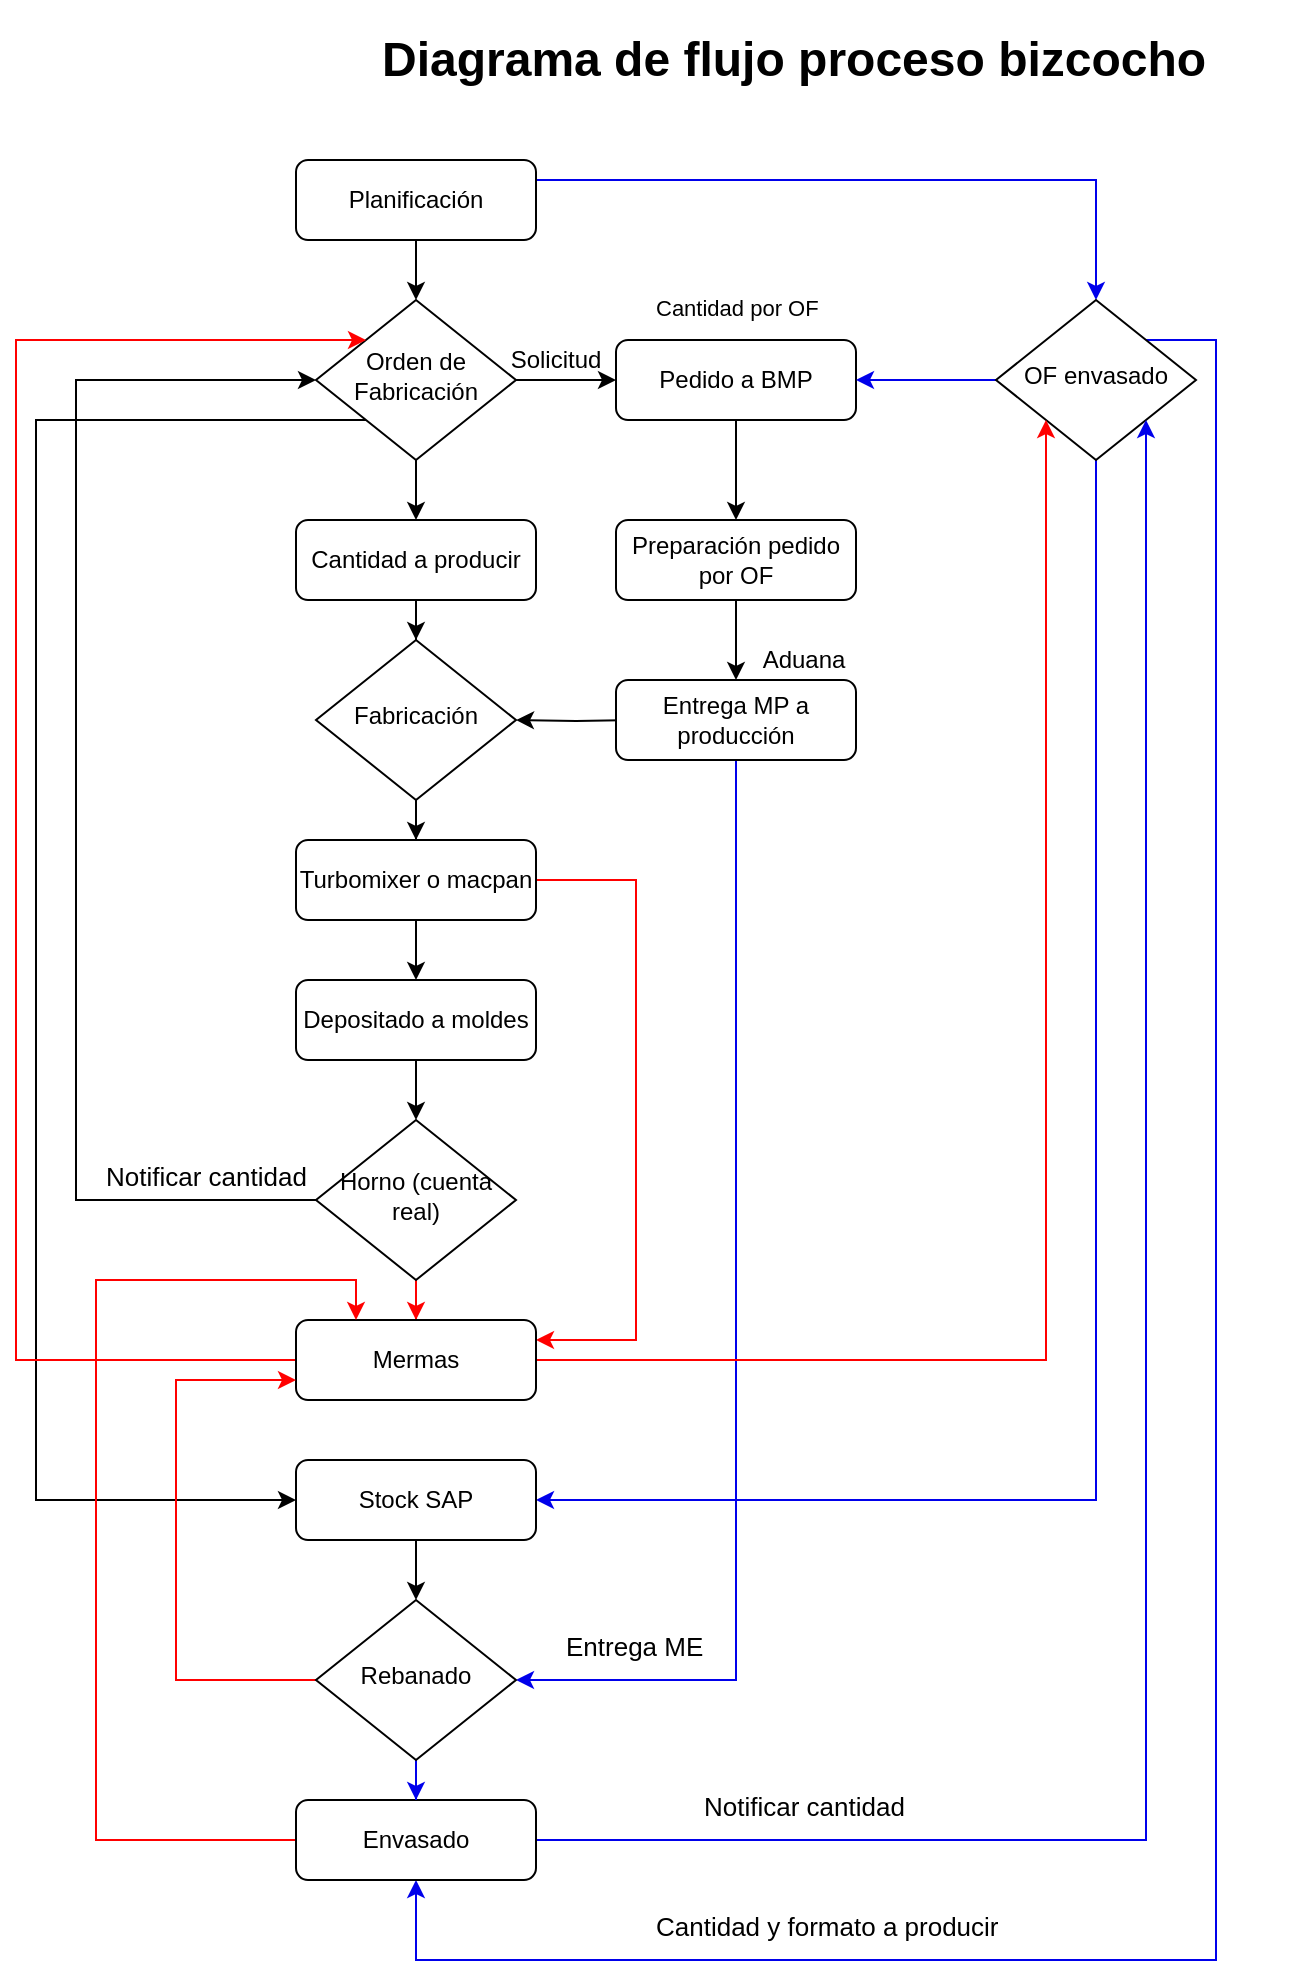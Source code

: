 <mxfile version="14.8.4" type="github">
  <diagram id="C5RBs43oDa-KdzZeNtuy" name="Page-1">
    <mxGraphModel dx="946" dy="645" grid="1" gridSize="10" guides="1" tooltips="1" connect="1" arrows="1" fold="1" page="1" pageScale="1" pageWidth="827" pageHeight="1169" math="0" shadow="0">
      <root>
        <mxCell id="WIyWlLk6GJQsqaUBKTNV-0" />
        <mxCell id="WIyWlLk6GJQsqaUBKTNV-1" parent="WIyWlLk6GJQsqaUBKTNV-0" />
        <mxCell id="bePu78S5L0XEfbbnUcpo-14" value="" style="edgeStyle=orthogonalEdgeStyle;rounded=0;orthogonalLoop=1;jettySize=auto;html=1;" edge="1" parent="WIyWlLk6GJQsqaUBKTNV-1" source="WIyWlLk6GJQsqaUBKTNV-3" target="WIyWlLk6GJQsqaUBKTNV-6">
          <mxGeometry relative="1" as="geometry" />
        </mxCell>
        <mxCell id="bePu78S5L0XEfbbnUcpo-41" value="" style="edgeStyle=orthogonalEdgeStyle;rounded=0;orthogonalLoop=1;jettySize=auto;html=1;entryX=0.5;entryY=0;entryDx=0;entryDy=0;strokeColor=#0000eb;" edge="1" parent="WIyWlLk6GJQsqaUBKTNV-1" source="WIyWlLk6GJQsqaUBKTNV-3" target="bePu78S5L0XEfbbnUcpo-40">
          <mxGeometry relative="1" as="geometry">
            <mxPoint x="550" y="130" as="targetPoint" />
            <Array as="points">
              <mxPoint x="560" y="110" />
            </Array>
          </mxGeometry>
        </mxCell>
        <mxCell id="WIyWlLk6GJQsqaUBKTNV-3" value="Planificación" style="rounded=1;whiteSpace=wrap;html=1;fontSize=12;glass=0;strokeWidth=1;shadow=0;" parent="WIyWlLk6GJQsqaUBKTNV-1" vertex="1">
          <mxGeometry x="160" y="100" width="120" height="40" as="geometry" />
        </mxCell>
        <mxCell id="bePu78S5L0XEfbbnUcpo-2" value="" style="edgeStyle=orthogonalEdgeStyle;rounded=0;orthogonalLoop=1;jettySize=auto;html=1;" edge="1" parent="WIyWlLk6GJQsqaUBKTNV-1" source="WIyWlLk6GJQsqaUBKTNV-6" target="WIyWlLk6GJQsqaUBKTNV-12">
          <mxGeometry relative="1" as="geometry" />
        </mxCell>
        <object label="" id="bePu78S5L0XEfbbnUcpo-13">
          <mxCell style="edgeStyle=orthogonalEdgeStyle;rounded=0;orthogonalLoop=1;jettySize=auto;html=1;" edge="1" parent="WIyWlLk6GJQsqaUBKTNV-1" source="WIyWlLk6GJQsqaUBKTNV-6">
            <mxGeometry relative="1" as="geometry">
              <mxPoint x="320" y="210" as="targetPoint" />
            </mxGeometry>
          </mxCell>
        </object>
        <mxCell id="bePu78S5L0XEfbbnUcpo-64" style="edgeStyle=orthogonalEdgeStyle;rounded=0;orthogonalLoop=1;jettySize=auto;html=1;exitX=0;exitY=1;exitDx=0;exitDy=0;entryX=0;entryY=0.5;entryDx=0;entryDy=0;" edge="1" parent="WIyWlLk6GJQsqaUBKTNV-1" source="WIyWlLk6GJQsqaUBKTNV-6" target="bePu78S5L0XEfbbnUcpo-48">
          <mxGeometry relative="1" as="geometry">
            <Array as="points">
              <mxPoint x="30" y="230" />
              <mxPoint x="30" y="770" />
            </Array>
          </mxGeometry>
        </mxCell>
        <mxCell id="WIyWlLk6GJQsqaUBKTNV-6" value="Orden de Fabricación" style="rhombus;whiteSpace=wrap;html=1;shadow=0;fontFamily=Helvetica;fontSize=12;align=center;strokeWidth=1;spacing=6;spacingTop=-4;" parent="WIyWlLk6GJQsqaUBKTNV-1" vertex="1">
          <mxGeometry x="170" y="170" width="100" height="80" as="geometry" />
        </mxCell>
        <mxCell id="bePu78S5L0XEfbbnUcpo-8" value="" style="edgeStyle=orthogonalEdgeStyle;rounded=0;orthogonalLoop=1;jettySize=auto;html=1;" edge="1" parent="WIyWlLk6GJQsqaUBKTNV-1" source="WIyWlLk6GJQsqaUBKTNV-12" target="bePu78S5L0XEfbbnUcpo-1">
          <mxGeometry relative="1" as="geometry" />
        </mxCell>
        <mxCell id="WIyWlLk6GJQsqaUBKTNV-12" value="Cantidad a producir" style="rounded=1;whiteSpace=wrap;html=1;fontSize=12;glass=0;strokeWidth=1;shadow=0;" parent="WIyWlLk6GJQsqaUBKTNV-1" vertex="1">
          <mxGeometry x="160" y="280" width="120" height="40" as="geometry" />
        </mxCell>
        <mxCell id="bePu78S5L0XEfbbnUcpo-9" value="" style="edgeStyle=orthogonalEdgeStyle;rounded=0;orthogonalLoop=1;jettySize=auto;html=1;" edge="1" parent="WIyWlLk6GJQsqaUBKTNV-1" source="bePu78S5L0XEfbbnUcpo-1" target="bePu78S5L0XEfbbnUcpo-4">
          <mxGeometry relative="1" as="geometry" />
        </mxCell>
        <mxCell id="bePu78S5L0XEfbbnUcpo-1" value="Fabricación" style="rhombus;whiteSpace=wrap;html=1;shadow=0;fontFamily=Helvetica;fontSize=12;align=center;strokeWidth=1;spacing=6;spacingTop=-4;" vertex="1" parent="WIyWlLk6GJQsqaUBKTNV-1">
          <mxGeometry x="170" y="340" width="100" height="80" as="geometry" />
        </mxCell>
        <mxCell id="bePu78S5L0XEfbbnUcpo-23" value="" style="edgeStyle=orthogonalEdgeStyle;rounded=0;orthogonalLoop=1;jettySize=auto;html=1;" edge="1" parent="WIyWlLk6GJQsqaUBKTNV-1" source="bePu78S5L0XEfbbnUcpo-3" target="bePu78S5L0XEfbbnUcpo-22">
          <mxGeometry relative="1" as="geometry" />
        </mxCell>
        <mxCell id="bePu78S5L0XEfbbnUcpo-3" value="Preparación pedido por OF" style="rounded=1;whiteSpace=wrap;html=1;fontSize=12;glass=0;strokeWidth=1;shadow=0;" vertex="1" parent="WIyWlLk6GJQsqaUBKTNV-1">
          <mxGeometry x="320" y="280" width="120" height="40" as="geometry" />
        </mxCell>
        <mxCell id="bePu78S5L0XEfbbnUcpo-28" value="" style="edgeStyle=orthogonalEdgeStyle;rounded=0;orthogonalLoop=1;jettySize=auto;html=1;" edge="1" parent="WIyWlLk6GJQsqaUBKTNV-1" source="bePu78S5L0XEfbbnUcpo-4" target="bePu78S5L0XEfbbnUcpo-27">
          <mxGeometry relative="1" as="geometry" />
        </mxCell>
        <mxCell id="bePu78S5L0XEfbbnUcpo-65" style="edgeStyle=orthogonalEdgeStyle;rounded=0;orthogonalLoop=1;jettySize=auto;html=1;exitX=1;exitY=0.5;exitDx=0;exitDy=0;entryX=1;entryY=0.25;entryDx=0;entryDy=0;strokeColor=#FF0000;" edge="1" parent="WIyWlLk6GJQsqaUBKTNV-1" source="bePu78S5L0XEfbbnUcpo-4" target="bePu78S5L0XEfbbnUcpo-43">
          <mxGeometry relative="1" as="geometry">
            <Array as="points">
              <mxPoint x="330" y="460" />
              <mxPoint x="330" y="690" />
            </Array>
          </mxGeometry>
        </mxCell>
        <mxCell id="bePu78S5L0XEfbbnUcpo-4" value="Turbomixer o macpan" style="rounded=1;whiteSpace=wrap;html=1;fontSize=12;glass=0;strokeWidth=1;shadow=0;" vertex="1" parent="WIyWlLk6GJQsqaUBKTNV-1">
          <mxGeometry x="160" y="440" width="120" height="40" as="geometry" />
        </mxCell>
        <mxCell id="bePu78S5L0XEfbbnUcpo-21" value="" style="edgeStyle=orthogonalEdgeStyle;rounded=0;orthogonalLoop=1;jettySize=auto;html=1;" edge="1" parent="WIyWlLk6GJQsqaUBKTNV-1" source="bePu78S5L0XEfbbnUcpo-7">
          <mxGeometry relative="1" as="geometry">
            <mxPoint x="380" y="280" as="targetPoint" />
          </mxGeometry>
        </mxCell>
        <mxCell id="bePu78S5L0XEfbbnUcpo-7" value="Pedido a BMP" style="rounded=1;whiteSpace=wrap;html=1;fontSize=12;glass=0;strokeWidth=1;shadow=0;" vertex="1" parent="WIyWlLk6GJQsqaUBKTNV-1">
          <mxGeometry x="320" y="190" width="120" height="40" as="geometry" />
        </mxCell>
        <mxCell id="bePu78S5L0XEfbbnUcpo-12" value="" style="edgeStyle=orthogonalEdgeStyle;rounded=0;orthogonalLoop=1;jettySize=auto;html=1;" edge="1" parent="WIyWlLk6GJQsqaUBKTNV-1" target="bePu78S5L0XEfbbnUcpo-1">
          <mxGeometry relative="1" as="geometry">
            <mxPoint x="330" y="380" as="sourcePoint" />
          </mxGeometry>
        </mxCell>
        <mxCell id="bePu78S5L0XEfbbnUcpo-18" value="Solicitud" style="text;html=1;strokeColor=none;fillColor=none;align=center;verticalAlign=middle;whiteSpace=wrap;rounded=0;" vertex="1" parent="WIyWlLk6GJQsqaUBKTNV-1">
          <mxGeometry x="270" y="190" width="40" height="20" as="geometry" />
        </mxCell>
        <mxCell id="bePu78S5L0XEfbbnUcpo-59" style="edgeStyle=orthogonalEdgeStyle;rounded=0;orthogonalLoop=1;jettySize=auto;html=1;entryX=1;entryY=0.5;entryDx=0;entryDy=0;fillColor=#d5e8d4;strokeColor=#0000EB;" edge="1" parent="WIyWlLk6GJQsqaUBKTNV-1" source="bePu78S5L0XEfbbnUcpo-22" target="bePu78S5L0XEfbbnUcpo-51">
          <mxGeometry relative="1" as="geometry">
            <Array as="points">
              <mxPoint x="380" y="860" />
            </Array>
          </mxGeometry>
        </mxCell>
        <mxCell id="bePu78S5L0XEfbbnUcpo-22" value="Entrega MP a producción" style="rounded=1;whiteSpace=wrap;html=1;fontSize=12;glass=0;strokeWidth=1;shadow=0;" vertex="1" parent="WIyWlLk6GJQsqaUBKTNV-1">
          <mxGeometry x="320" y="360" width="120" height="40" as="geometry" />
        </mxCell>
        <mxCell id="bePu78S5L0XEfbbnUcpo-25" value="&lt;h1 style=&quot;line-height: 120%&quot;&gt;&lt;font style=&quot;font-weight: normal ; font-size: 11px&quot;&gt;Cantidad por OF&lt;/font&gt;&lt;/h1&gt;" style="text;html=1;strokeColor=none;fillColor=none;spacing=5;spacingTop=-20;whiteSpace=wrap;overflow=hidden;rounded=0;" vertex="1" parent="WIyWlLk6GJQsqaUBKTNV-1">
          <mxGeometry x="335" y="150" width="90" height="40" as="geometry" />
        </mxCell>
        <mxCell id="bePu78S5L0XEfbbnUcpo-26" value="Aduana" style="text;html=1;strokeColor=none;fillColor=none;align=center;verticalAlign=middle;whiteSpace=wrap;rounded=0;" vertex="1" parent="WIyWlLk6GJQsqaUBKTNV-1">
          <mxGeometry x="394" y="340" width="40" height="20" as="geometry" />
        </mxCell>
        <mxCell id="bePu78S5L0XEfbbnUcpo-30" value="" style="edgeStyle=orthogonalEdgeStyle;rounded=0;orthogonalLoop=1;jettySize=auto;html=1;" edge="1" parent="WIyWlLk6GJQsqaUBKTNV-1" source="bePu78S5L0XEfbbnUcpo-27" target="bePu78S5L0XEfbbnUcpo-29">
          <mxGeometry relative="1" as="geometry" />
        </mxCell>
        <mxCell id="bePu78S5L0XEfbbnUcpo-27" value="Depositado a moldes" style="rounded=1;whiteSpace=wrap;html=1;fontSize=12;glass=0;strokeWidth=1;shadow=0;" vertex="1" parent="WIyWlLk6GJQsqaUBKTNV-1">
          <mxGeometry x="160" y="510" width="120" height="40" as="geometry" />
        </mxCell>
        <mxCell id="bePu78S5L0XEfbbnUcpo-39" value="" style="edgeStyle=orthogonalEdgeStyle;rounded=0;orthogonalLoop=1;jettySize=auto;html=1;" edge="1" parent="WIyWlLk6GJQsqaUBKTNV-1" source="bePu78S5L0XEfbbnUcpo-29">
          <mxGeometry relative="1" as="geometry">
            <mxPoint x="170" y="210" as="targetPoint" />
            <Array as="points">
              <mxPoint x="50" y="620" />
              <mxPoint x="50" y="210" />
            </Array>
          </mxGeometry>
        </mxCell>
        <mxCell id="bePu78S5L0XEfbbnUcpo-44" value="" style="edgeStyle=orthogonalEdgeStyle;rounded=0;orthogonalLoop=1;jettySize=auto;html=1;strokeColor=#FF0000;" edge="1" parent="WIyWlLk6GJQsqaUBKTNV-1" source="bePu78S5L0XEfbbnUcpo-29" target="bePu78S5L0XEfbbnUcpo-43">
          <mxGeometry relative="1" as="geometry" />
        </mxCell>
        <mxCell id="bePu78S5L0XEfbbnUcpo-29" value="Horno (cuenta real)" style="rhombus;whiteSpace=wrap;html=1;shadow=0;fontFamily=Helvetica;fontSize=12;align=center;strokeWidth=1;spacing=6;spacingTop=-4;" vertex="1" parent="WIyWlLk6GJQsqaUBKTNV-1">
          <mxGeometry x="170" y="580" width="100" height="80" as="geometry" />
        </mxCell>
        <mxCell id="bePu78S5L0XEfbbnUcpo-55" style="edgeStyle=orthogonalEdgeStyle;rounded=0;orthogonalLoop=1;jettySize=auto;html=1;exitX=0.5;exitY=1;exitDx=0;exitDy=0;entryX=1;entryY=0.5;entryDx=0;entryDy=0;strokeColor=#0000eb;" edge="1" parent="WIyWlLk6GJQsqaUBKTNV-1" source="bePu78S5L0XEfbbnUcpo-40" target="bePu78S5L0XEfbbnUcpo-48">
          <mxGeometry relative="1" as="geometry" />
        </mxCell>
        <mxCell id="bePu78S5L0XEfbbnUcpo-58" value="" style="edgeStyle=orthogonalEdgeStyle;rounded=0;orthogonalLoop=1;jettySize=auto;html=1;entryX=1;entryY=0.5;entryDx=0;entryDy=0;strokeColor=#0000eb;" edge="1" parent="WIyWlLk6GJQsqaUBKTNV-1" source="bePu78S5L0XEfbbnUcpo-40" target="bePu78S5L0XEfbbnUcpo-7">
          <mxGeometry relative="1" as="geometry">
            <mxPoint x="450" y="200" as="targetPoint" />
          </mxGeometry>
        </mxCell>
        <mxCell id="bePu78S5L0XEfbbnUcpo-66" style="edgeStyle=orthogonalEdgeStyle;rounded=0;orthogonalLoop=1;jettySize=auto;html=1;exitX=1;exitY=0;exitDx=0;exitDy=0;entryX=0.5;entryY=1;entryDx=0;entryDy=0;strokeColor=#0000EB;" edge="1" parent="WIyWlLk6GJQsqaUBKTNV-1" source="bePu78S5L0XEfbbnUcpo-40" target="bePu78S5L0XEfbbnUcpo-50">
          <mxGeometry relative="1" as="geometry">
            <mxPoint x="220" y="972" as="targetPoint" />
            <Array as="points">
              <mxPoint x="620" y="190" />
              <mxPoint x="620" y="1000" />
              <mxPoint x="220" y="1000" />
            </Array>
          </mxGeometry>
        </mxCell>
        <mxCell id="bePu78S5L0XEfbbnUcpo-40" value="OF envasado" style="rhombus;whiteSpace=wrap;html=1;shadow=0;fontFamily=Helvetica;fontSize=12;align=center;strokeWidth=1;spacing=6;spacingTop=-4;" vertex="1" parent="WIyWlLk6GJQsqaUBKTNV-1">
          <mxGeometry x="510" y="170" width="100" height="80" as="geometry" />
        </mxCell>
        <mxCell id="bePu78S5L0XEfbbnUcpo-45" style="edgeStyle=orthogonalEdgeStyle;rounded=0;orthogonalLoop=1;jettySize=auto;html=1;entryX=0;entryY=0;entryDx=0;entryDy=0;strokeColor=#FF0000;" edge="1" parent="WIyWlLk6GJQsqaUBKTNV-1" source="bePu78S5L0XEfbbnUcpo-43" target="WIyWlLk6GJQsqaUBKTNV-6">
          <mxGeometry relative="1" as="geometry">
            <mxPoint x="70" y="180" as="targetPoint" />
            <Array as="points">
              <mxPoint x="20" y="700" />
              <mxPoint x="20" y="190" />
            </Array>
          </mxGeometry>
        </mxCell>
        <mxCell id="bePu78S5L0XEfbbnUcpo-61" style="edgeStyle=orthogonalEdgeStyle;rounded=0;orthogonalLoop=1;jettySize=auto;html=1;entryX=0;entryY=1;entryDx=0;entryDy=0;strokeColor=#FF0000;" edge="1" parent="WIyWlLk6GJQsqaUBKTNV-1" source="bePu78S5L0XEfbbnUcpo-43" target="bePu78S5L0XEfbbnUcpo-40">
          <mxGeometry relative="1" as="geometry">
            <mxPoint x="500" y="270" as="targetPoint" />
          </mxGeometry>
        </mxCell>
        <mxCell id="bePu78S5L0XEfbbnUcpo-43" value="Mermas" style="rounded=1;whiteSpace=wrap;html=1;fontSize=12;glass=0;strokeWidth=1;shadow=0;" vertex="1" parent="WIyWlLk6GJQsqaUBKTNV-1">
          <mxGeometry x="160" y="680" width="120" height="40" as="geometry" />
        </mxCell>
        <mxCell id="bePu78S5L0XEfbbnUcpo-46" value="&lt;h1&gt;&lt;span style=&quot;font-weight: normal&quot;&gt;&lt;font style=&quot;font-size: 13px&quot;&gt;Notificar cantidad&lt;/font&gt;&lt;/span&gt;&lt;/h1&gt;" style="text;html=1;strokeColor=none;fillColor=none;spacing=5;spacingTop=-20;whiteSpace=wrap;overflow=hidden;rounded=0;" vertex="1" parent="WIyWlLk6GJQsqaUBKTNV-1">
          <mxGeometry x="60" y="585" width="110" height="40" as="geometry" />
        </mxCell>
        <mxCell id="bePu78S5L0XEfbbnUcpo-47" style="edgeStyle=orthogonalEdgeStyle;rounded=0;orthogonalLoop=1;jettySize=auto;html=1;exitX=0.5;exitY=1;exitDx=0;exitDy=0;" edge="1" parent="WIyWlLk6GJQsqaUBKTNV-1" source="bePu78S5L0XEfbbnUcpo-46" target="bePu78S5L0XEfbbnUcpo-46">
          <mxGeometry relative="1" as="geometry" />
        </mxCell>
        <mxCell id="bePu78S5L0XEfbbnUcpo-52" value="" style="edgeStyle=orthogonalEdgeStyle;rounded=0;orthogonalLoop=1;jettySize=auto;html=1;" edge="1" parent="WIyWlLk6GJQsqaUBKTNV-1" source="bePu78S5L0XEfbbnUcpo-48" target="bePu78S5L0XEfbbnUcpo-51">
          <mxGeometry relative="1" as="geometry" />
        </mxCell>
        <mxCell id="bePu78S5L0XEfbbnUcpo-48" value="Stock SAP" style="rounded=1;whiteSpace=wrap;html=1;fontSize=12;glass=0;strokeWidth=1;shadow=0;" vertex="1" parent="WIyWlLk6GJQsqaUBKTNV-1">
          <mxGeometry x="160" y="750" width="120" height="40" as="geometry" />
        </mxCell>
        <mxCell id="bePu78S5L0XEfbbnUcpo-56" style="edgeStyle=orthogonalEdgeStyle;rounded=0;orthogonalLoop=1;jettySize=auto;html=1;entryX=1;entryY=1;entryDx=0;entryDy=0;strokeColor=#0000eb;" edge="1" parent="WIyWlLk6GJQsqaUBKTNV-1" source="bePu78S5L0XEfbbnUcpo-50" target="bePu78S5L0XEfbbnUcpo-40">
          <mxGeometry relative="1" as="geometry">
            <mxPoint x="620" y="590" as="targetPoint" />
          </mxGeometry>
        </mxCell>
        <mxCell id="bePu78S5L0XEfbbnUcpo-60" style="edgeStyle=orthogonalEdgeStyle;rounded=0;orthogonalLoop=1;jettySize=auto;html=1;entryX=0.25;entryY=0;entryDx=0;entryDy=0;strokeColor=#FF0000;" edge="1" parent="WIyWlLk6GJQsqaUBKTNV-1" source="bePu78S5L0XEfbbnUcpo-50" target="bePu78S5L0XEfbbnUcpo-43">
          <mxGeometry relative="1" as="geometry">
            <Array as="points">
              <mxPoint x="60" y="940" />
              <mxPoint x="60" y="660" />
              <mxPoint x="190" y="660" />
            </Array>
          </mxGeometry>
        </mxCell>
        <mxCell id="bePu78S5L0XEfbbnUcpo-50" value="Envasado" style="rounded=1;whiteSpace=wrap;html=1;fontSize=12;glass=0;strokeWidth=1;shadow=0;" vertex="1" parent="WIyWlLk6GJQsqaUBKTNV-1">
          <mxGeometry x="160" y="920" width="120" height="40" as="geometry" />
        </mxCell>
        <mxCell id="bePu78S5L0XEfbbnUcpo-53" style="edgeStyle=orthogonalEdgeStyle;rounded=0;orthogonalLoop=1;jettySize=auto;html=1;exitX=0;exitY=0.5;exitDx=0;exitDy=0;entryX=0;entryY=0.75;entryDx=0;entryDy=0;strokeColor=#FF0000;" edge="1" parent="WIyWlLk6GJQsqaUBKTNV-1" source="bePu78S5L0XEfbbnUcpo-51" target="bePu78S5L0XEfbbnUcpo-43">
          <mxGeometry relative="1" as="geometry">
            <Array as="points">
              <mxPoint x="100" y="860" />
              <mxPoint x="100" y="710" />
            </Array>
          </mxGeometry>
        </mxCell>
        <mxCell id="bePu78S5L0XEfbbnUcpo-54" value="" style="edgeStyle=orthogonalEdgeStyle;rounded=0;orthogonalLoop=1;jettySize=auto;html=1;strokeColor=#0000eb;" edge="1" parent="WIyWlLk6GJQsqaUBKTNV-1" source="bePu78S5L0XEfbbnUcpo-51" target="bePu78S5L0XEfbbnUcpo-50">
          <mxGeometry relative="1" as="geometry" />
        </mxCell>
        <mxCell id="bePu78S5L0XEfbbnUcpo-51" value="Rebanado" style="rhombus;whiteSpace=wrap;html=1;shadow=0;fontFamily=Helvetica;fontSize=12;align=center;strokeWidth=1;spacing=6;spacingTop=-4;" vertex="1" parent="WIyWlLk6GJQsqaUBKTNV-1">
          <mxGeometry x="170" y="820" width="100" height="80" as="geometry" />
        </mxCell>
        <mxCell id="bePu78S5L0XEfbbnUcpo-57" value="&lt;h1&gt;&lt;span style=&quot;font-weight: normal&quot;&gt;&lt;font style=&quot;font-size: 13px&quot;&gt;Notificar cantidad&lt;/font&gt;&lt;/span&gt;&lt;/h1&gt;" style="text;html=1;strokeColor=none;fillColor=none;spacing=5;spacingTop=-20;whiteSpace=wrap;overflow=hidden;rounded=0;" vertex="1" parent="WIyWlLk6GJQsqaUBKTNV-1">
          <mxGeometry x="359" y="900" width="110" height="40" as="geometry" />
        </mxCell>
        <mxCell id="bePu78S5L0XEfbbnUcpo-62" value="&lt;h1&gt;&lt;font size=&quot;2&quot;&gt;&lt;span style=&quot;font-weight: normal&quot;&gt;Entrega ME&lt;/span&gt;&lt;/font&gt;&lt;/h1&gt;" style="text;html=1;strokeColor=none;fillColor=none;spacing=5;spacingTop=-20;whiteSpace=wrap;overflow=hidden;rounded=0;" vertex="1" parent="WIyWlLk6GJQsqaUBKTNV-1">
          <mxGeometry x="290" y="820" width="80" height="40" as="geometry" />
        </mxCell>
        <mxCell id="bePu78S5L0XEfbbnUcpo-67" value="&lt;h1&gt;&lt;span style=&quot;font-weight: normal&quot;&gt;&lt;font style=&quot;font-size: 13px&quot;&gt;Cantidad y formato a producir&lt;/font&gt;&lt;/span&gt;&lt;/h1&gt;" style="text;html=1;strokeColor=none;fillColor=none;spacing=5;spacingTop=-20;whiteSpace=wrap;overflow=hidden;rounded=0;" vertex="1" parent="WIyWlLk6GJQsqaUBKTNV-1">
          <mxGeometry x="335" y="960" width="185" height="40" as="geometry" />
        </mxCell>
        <mxCell id="bePu78S5L0XEfbbnUcpo-68" value="&lt;h1&gt;Diagrama de flujo proceso bizcocho&lt;/h1&gt;" style="text;html=1;strokeColor=none;fillColor=none;spacing=5;spacingTop=-20;whiteSpace=wrap;overflow=hidden;rounded=0;" vertex="1" parent="WIyWlLk6GJQsqaUBKTNV-1">
          <mxGeometry x="197.5" y="30" width="460" height="50" as="geometry" />
        </mxCell>
      </root>
    </mxGraphModel>
  </diagram>
</mxfile>
